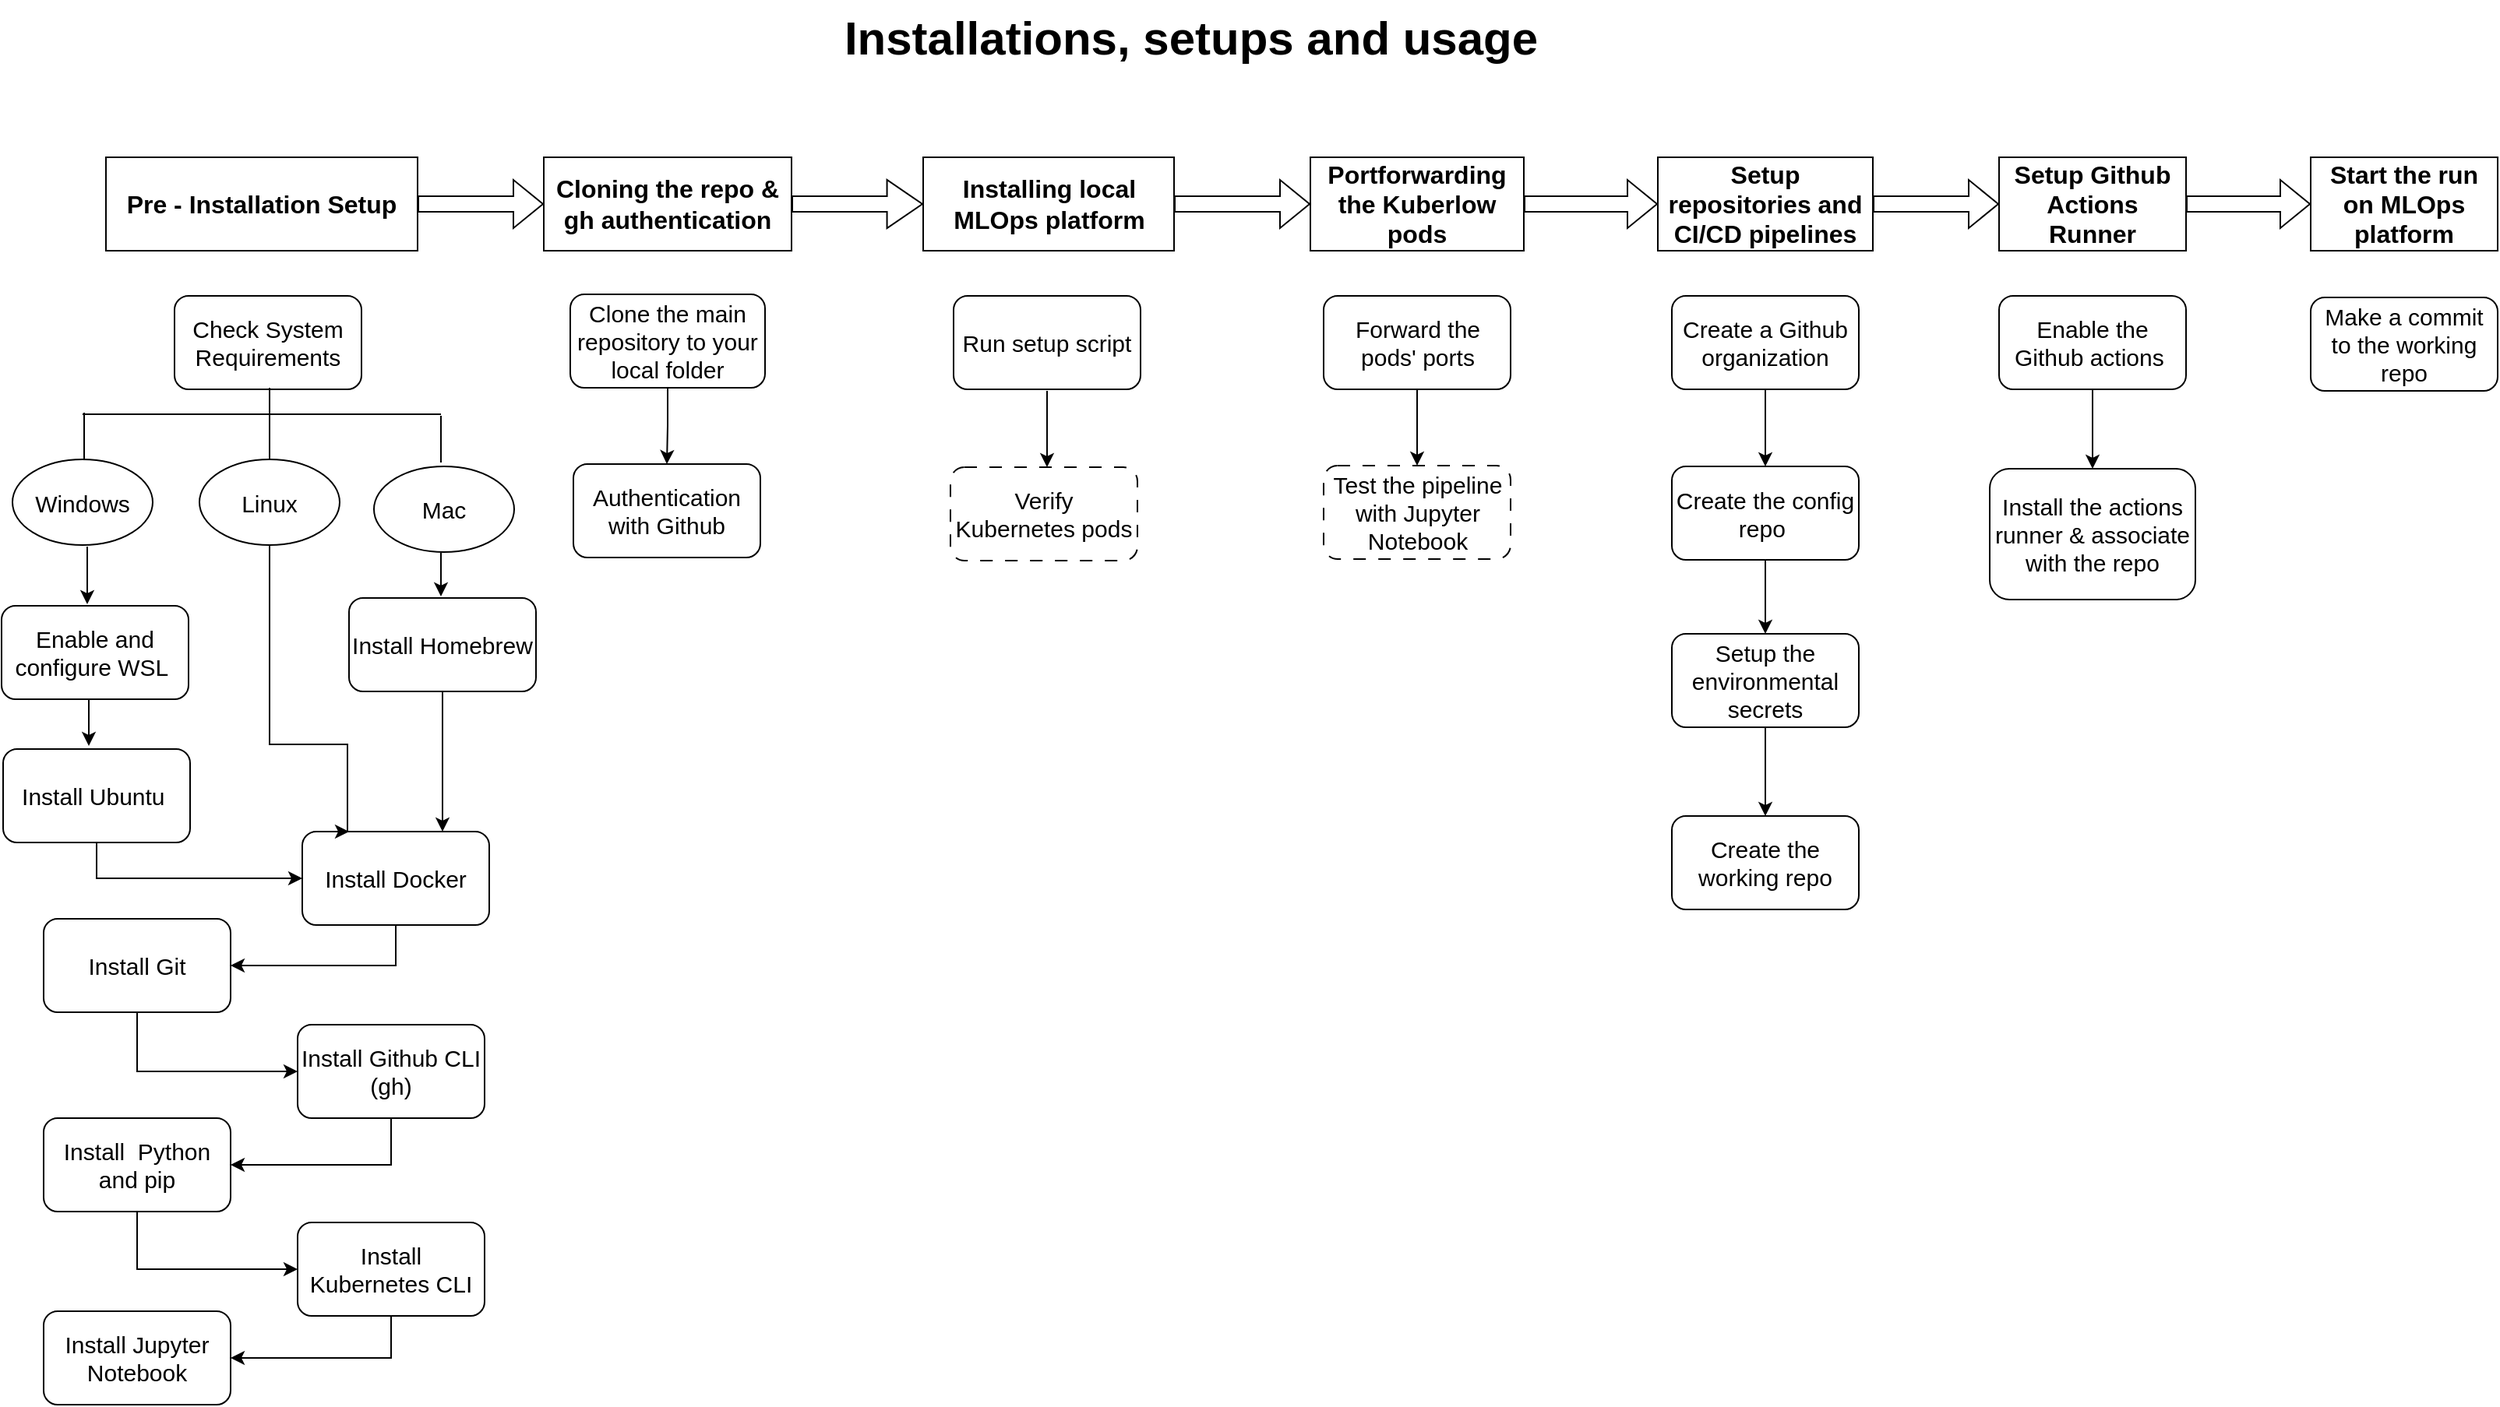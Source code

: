 <mxfile version="24.7.8">
  <diagram id="6a731a19-8d31-9384-78a2-239565b7b9f0" name="Page-1">
    <mxGraphModel dx="1050" dy="629" grid="0" gridSize="10" guides="1" tooltips="1" connect="1" arrows="1" fold="1" page="1" pageScale="1" pageWidth="1654" pageHeight="1169" background="none" math="0" shadow="0">
      <root>
        <mxCell id="0" />
        <mxCell id="1" parent="0" />
        <mxCell id="pV_ENtJMJlO4xu-01SIK-55" value="&lt;font&gt;Check System Requirements&lt;/font&gt;" style="rounded=1;whiteSpace=wrap;html=1;fontSize=15;" parent="1" vertex="1">
          <mxGeometry x="137" y="236" width="120" height="60" as="geometry" />
        </mxCell>
        <mxCell id="pV_ENtJMJlO4xu-01SIK-56" value="&lt;span data-teams=&quot;true&quot;&gt;&lt;b&gt;&lt;font style=&quot;font-size: 30px;&quot;&gt;Installations, setups and usage&lt;/font&gt;&lt;/b&gt;&lt;/span&gt;" style="text;html=1;align=center;verticalAlign=middle;resizable=0;points=[];autosize=1;strokeColor=none;fillColor=none;" parent="1" vertex="1">
          <mxGeometry x="557" y="46" width="463" height="48" as="geometry" />
        </mxCell>
        <mxCell id="k2T-g_htHbja577PyHqE-17" style="edgeStyle=orthogonalEdgeStyle;rounded=0;orthogonalLoop=1;jettySize=auto;html=1;exitX=0.5;exitY=1;exitDx=0;exitDy=0;" parent="1" edge="1">
          <mxGeometry relative="1" as="geometry">
            <mxPoint x="82" y="488" as="sourcePoint" />
            <mxPoint x="82" y="525" as="targetPoint" />
          </mxGeometry>
        </mxCell>
        <mxCell id="pV_ENtJMJlO4xu-01SIK-57" value="&lt;font&gt;Enable and configure WSL&amp;nbsp;&lt;/font&gt;" style="rounded=1;whiteSpace=wrap;html=1;fontSize=15;" parent="1" vertex="1">
          <mxGeometry x="26" y="435" width="120" height="60" as="geometry" />
        </mxCell>
        <mxCell id="k2T-g_htHbja577PyHqE-21" style="edgeStyle=orthogonalEdgeStyle;rounded=0;orthogonalLoop=1;jettySize=auto;html=1;exitX=0.5;exitY=1;exitDx=0;exitDy=0;entryX=0;entryY=0.5;entryDx=0;entryDy=0;" parent="1" source="pV_ENtJMJlO4xu-01SIK-58" target="pV_ENtJMJlO4xu-01SIK-59" edge="1">
          <mxGeometry relative="1" as="geometry" />
        </mxCell>
        <mxCell id="pV_ENtJMJlO4xu-01SIK-58" value="Install Ubuntu&amp;nbsp;" style="rounded=1;whiteSpace=wrap;html=1;fontSize=15;" parent="1" vertex="1">
          <mxGeometry x="27" y="527" width="120" height="60" as="geometry" />
        </mxCell>
        <mxCell id="pV_ENtJMJlO4xu-01SIK-112" style="edgeStyle=orthogonalEdgeStyle;rounded=0;orthogonalLoop=1;jettySize=auto;html=1;exitX=0.5;exitY=1;exitDx=0;exitDy=0;fontSize=15;" parent="1" source="pV_ENtJMJlO4xu-01SIK-59" target="pV_ENtJMJlO4xu-01SIK-60" edge="1">
          <mxGeometry relative="1" as="geometry" />
        </mxCell>
        <mxCell id="pV_ENtJMJlO4xu-01SIK-59" value="Install Docker" style="rounded=1;whiteSpace=wrap;html=1;fontSize=15;" parent="1" vertex="1">
          <mxGeometry x="219" y="580" width="120" height="60" as="geometry" />
        </mxCell>
        <mxCell id="pV_ENtJMJlO4xu-01SIK-113" style="edgeStyle=orthogonalEdgeStyle;rounded=0;orthogonalLoop=1;jettySize=auto;html=1;exitX=0.5;exitY=1;exitDx=0;exitDy=0;entryX=0;entryY=0.5;entryDx=0;entryDy=0;fontSize=15;" parent="1" source="pV_ENtJMJlO4xu-01SIK-60" target="pV_ENtJMJlO4xu-01SIK-61" edge="1">
          <mxGeometry relative="1" as="geometry" />
        </mxCell>
        <mxCell id="pV_ENtJMJlO4xu-01SIK-60" value="Install Git" style="rounded=1;whiteSpace=wrap;html=1;fontSize=15;" parent="1" vertex="1">
          <mxGeometry x="53" y="636" width="120" height="60" as="geometry" />
        </mxCell>
        <mxCell id="pV_ENtJMJlO4xu-01SIK-114" style="edgeStyle=orthogonalEdgeStyle;rounded=0;orthogonalLoop=1;jettySize=auto;html=1;exitX=0.5;exitY=1;exitDx=0;exitDy=0;entryX=1;entryY=0.5;entryDx=0;entryDy=0;fontSize=15;" parent="1" source="pV_ENtJMJlO4xu-01SIK-61" target="pV_ENtJMJlO4xu-01SIK-62" edge="1">
          <mxGeometry relative="1" as="geometry" />
        </mxCell>
        <mxCell id="pV_ENtJMJlO4xu-01SIK-61" value="Install Github CLI (gh)" style="rounded=1;whiteSpace=wrap;html=1;fontSize=15;" parent="1" vertex="1">
          <mxGeometry x="216" y="704" width="120" height="60" as="geometry" />
        </mxCell>
        <mxCell id="pV_ENtJMJlO4xu-01SIK-115" style="edgeStyle=orthogonalEdgeStyle;rounded=0;orthogonalLoop=1;jettySize=auto;html=1;exitX=0.5;exitY=1;exitDx=0;exitDy=0;entryX=0;entryY=0.5;entryDx=0;entryDy=0;fontSize=15;" parent="1" source="pV_ENtJMJlO4xu-01SIK-62" target="pV_ENtJMJlO4xu-01SIK-63" edge="1">
          <mxGeometry relative="1" as="geometry" />
        </mxCell>
        <mxCell id="pV_ENtJMJlO4xu-01SIK-62" value="Install&amp;nbsp; Python and pip" style="rounded=1;whiteSpace=wrap;html=1;fontSize=15;" parent="1" vertex="1">
          <mxGeometry x="53" y="764" width="120" height="60" as="geometry" />
        </mxCell>
        <mxCell id="9jLViu0mf0XPeVJ8ESHT-2" style="edgeStyle=orthogonalEdgeStyle;rounded=0;orthogonalLoop=1;jettySize=auto;html=1;exitX=0.5;exitY=1;exitDx=0;exitDy=0;entryX=1;entryY=0.5;entryDx=0;entryDy=0;" parent="1" source="pV_ENtJMJlO4xu-01SIK-63" target="pV_ENtJMJlO4xu-01SIK-65" edge="1">
          <mxGeometry relative="1" as="geometry" />
        </mxCell>
        <mxCell id="pV_ENtJMJlO4xu-01SIK-63" value="Install Kubernetes CLI" style="rounded=1;whiteSpace=wrap;html=1;fontSize=15;" parent="1" vertex="1">
          <mxGeometry x="216" y="831" width="120" height="60" as="geometry" />
        </mxCell>
        <mxCell id="pV_ENtJMJlO4xu-01SIK-65" value="Install Jupyter Notebook" style="rounded=1;whiteSpace=wrap;html=1;fontSize=15;" parent="1" vertex="1">
          <mxGeometry x="53" y="888" width="120" height="60" as="geometry" />
        </mxCell>
        <mxCell id="pV_ENtJMJlO4xu-01SIK-67" value="&lt;font&gt;&lt;b&gt;Pre - Installation Setup&lt;/b&gt;&lt;/font&gt;" style="rounded=0;whiteSpace=wrap;html=1;rotation=0;fontSize=16;" parent="1" vertex="1">
          <mxGeometry x="93" y="147" width="200" height="60" as="geometry" />
        </mxCell>
        <mxCell id="pV_ENtJMJlO4xu-01SIK-118" style="edgeStyle=orthogonalEdgeStyle;rounded=0;orthogonalLoop=1;jettySize=auto;html=1;exitX=0.5;exitY=1;exitDx=0;exitDy=0;entryX=0.5;entryY=0;entryDx=0;entryDy=0;fontSize=15;" parent="1" source="pV_ENtJMJlO4xu-01SIK-68" target="pV_ENtJMJlO4xu-01SIK-69" edge="1">
          <mxGeometry relative="1" as="geometry" />
        </mxCell>
        <mxCell id="pV_ENtJMJlO4xu-01SIK-68" value="Clone the main repository to your local folder" style="rounded=1;whiteSpace=wrap;html=1;fontSize=15;" parent="1" vertex="1">
          <mxGeometry x="391" y="235" width="125" height="60" as="geometry" />
        </mxCell>
        <mxCell id="pV_ENtJMJlO4xu-01SIK-69" value="Authentication with Github" style="rounded=1;whiteSpace=wrap;html=1;fontSize=15;" parent="1" vertex="1">
          <mxGeometry x="393" y="344" width="120" height="60" as="geometry" />
        </mxCell>
        <mxCell id="pV_ENtJMJlO4xu-01SIK-71" value="Run setup script" style="rounded=1;whiteSpace=wrap;html=1;fontSize=15;" parent="1" vertex="1">
          <mxGeometry x="637" y="236" width="120" height="60" as="geometry" />
        </mxCell>
        <mxCell id="pV_ENtJMJlO4xu-01SIK-72" value="Verify Kubernetes pods" style="rounded=1;whiteSpace=wrap;html=1;fontSize=15;dashed=1;dashPattern=8 8;" parent="1" vertex="1">
          <mxGeometry x="635" y="346" width="120" height="60" as="geometry" />
        </mxCell>
        <mxCell id="pV_ENtJMJlO4xu-01SIK-125" style="edgeStyle=orthogonalEdgeStyle;rounded=0;orthogonalLoop=1;jettySize=auto;html=1;exitX=0.5;exitY=1;exitDx=0;exitDy=0;entryX=0.5;entryY=0;entryDx=0;entryDy=0;fontSize=15;" parent="1" source="pV_ENtJMJlO4xu-01SIK-73" target="pV_ENtJMJlO4xu-01SIK-74" edge="1">
          <mxGeometry relative="1" as="geometry">
            <mxPoint x="934" y="341" as="targetPoint" />
          </mxGeometry>
        </mxCell>
        <mxCell id="pV_ENtJMJlO4xu-01SIK-73" value="Forward the pods&#39;&amp;nbsp;&lt;span style=&quot;background-color: initial;&quot;&gt;ports&lt;/span&gt;" style="rounded=1;whiteSpace=wrap;html=1;fontSize=15;" parent="1" vertex="1">
          <mxGeometry x="874.5" y="236" width="120" height="60" as="geometry" />
        </mxCell>
        <mxCell id="pV_ENtJMJlO4xu-01SIK-74" value="Test the pipeline with Jupyter Notebook" style="rounded=1;whiteSpace=wrap;html=1;fontSize=15;dashed=1;dashPattern=8 8;" parent="1" vertex="1">
          <mxGeometry x="874.5" y="345" width="120" height="60" as="geometry" />
        </mxCell>
        <mxCell id="pV_ENtJMJlO4xu-01SIK-78" value="&lt;font&gt;&lt;b&gt;Installing local MLOps platform&lt;/b&gt;&lt;/font&gt;" style="rounded=0;whiteSpace=wrap;html=1;rotation=0;fontSize=16;" parent="1" vertex="1">
          <mxGeometry x="617.5" y="147" width="161" height="60" as="geometry" />
        </mxCell>
        <mxCell id="pV_ENtJMJlO4xu-01SIK-80" value="&lt;b&gt;&lt;font&gt;Portforwarding the Kuberlow pods&lt;/font&gt;&lt;/b&gt;" style="rounded=0;whiteSpace=wrap;html=1;rotation=0;fontSize=16;" parent="1" vertex="1">
          <mxGeometry x="866" y="147" width="137" height="60" as="geometry" />
        </mxCell>
        <mxCell id="pV_ENtJMJlO4xu-01SIK-84" style="edgeStyle=orthogonalEdgeStyle;rounded=0;orthogonalLoop=1;jettySize=auto;html=1;exitX=0.5;exitY=1;exitDx=0;exitDy=0;fontSize=15;" parent="1" edge="1">
          <mxGeometry relative="1" as="geometry">
            <mxPoint x="118" y="580.0" as="sourcePoint" />
            <mxPoint x="118" y="580.0" as="targetPoint" />
          </mxGeometry>
        </mxCell>
        <mxCell id="pV_ENtJMJlO4xu-01SIK-85" value="&lt;font&gt;&lt;b&gt;Cloning the repo &amp;amp; gh authentication&lt;/b&gt;&lt;/font&gt;" style="rounded=0;whiteSpace=wrap;html=1;fontSize=16;" parent="1" vertex="1">
          <mxGeometry x="374" y="147" width="159" height="60" as="geometry" />
        </mxCell>
        <mxCell id="pV_ENtJMJlO4xu-01SIK-87" value="&lt;font&gt;Setup repositories and CI/CD pipelines&lt;/font&gt;" style="rounded=0;whiteSpace=wrap;html=1;fontStyle=1;fontSize=16;" parent="1" vertex="1">
          <mxGeometry x="1089" y="147" width="138" height="60" as="geometry" />
        </mxCell>
        <mxCell id="pV_ENtJMJlO4xu-01SIK-88" value="&lt;font&gt;Start the run on MLOps platform&lt;/font&gt;" style="rounded=0;whiteSpace=wrap;html=1;fontStyle=1;fontSize=16;" parent="1" vertex="1">
          <mxGeometry x="1508" y="147" width="120" height="60" as="geometry" />
        </mxCell>
        <mxCell id="pV_ENtJMJlO4xu-01SIK-89" value="&lt;font&gt;Setup Github Actions Runner&lt;/font&gt;" style="rounded=0;whiteSpace=wrap;html=1;fontStyle=1;fontSize=16;" parent="1" vertex="1">
          <mxGeometry x="1308" y="147" width="120" height="60" as="geometry" />
        </mxCell>
        <mxCell id="pV_ENtJMJlO4xu-01SIK-96" value="" style="shape=flexArrow;endArrow=classic;html=1;rounded=0;fontSize=16;" parent="1" source="pV_ENtJMJlO4xu-01SIK-67" target="pV_ENtJMJlO4xu-01SIK-85" edge="1">
          <mxGeometry width="50" height="50" relative="1" as="geometry">
            <mxPoint x="318" y="200" as="sourcePoint" />
            <mxPoint x="368" y="150" as="targetPoint" />
          </mxGeometry>
        </mxCell>
        <mxCell id="pV_ENtJMJlO4xu-01SIK-97" value="" style="shape=flexArrow;endArrow=classic;html=1;rounded=0;fontSize=16;width=10;endSize=7.24;" parent="1" source="pV_ENtJMJlO4xu-01SIK-85" target="pV_ENtJMJlO4xu-01SIK-78" edge="1">
          <mxGeometry width="50" height="50" relative="1" as="geometry">
            <mxPoint x="530" y="180" as="sourcePoint" />
            <mxPoint x="618" y="180" as="targetPoint" />
          </mxGeometry>
        </mxCell>
        <mxCell id="pV_ENtJMJlO4xu-01SIK-100" value="" style="shape=flexArrow;endArrow=classic;html=1;rounded=0;fontSize=16;" parent="1" source="pV_ENtJMJlO4xu-01SIK-78" target="pV_ENtJMJlO4xu-01SIK-80" edge="1">
          <mxGeometry width="50" height="50" relative="1" as="geometry">
            <mxPoint x="774" y="180" as="sourcePoint" />
            <mxPoint x="864" y="180" as="targetPoint" />
          </mxGeometry>
        </mxCell>
        <mxCell id="pV_ENtJMJlO4xu-01SIK-101" value="" style="shape=flexArrow;endArrow=classic;html=1;rounded=0;fontSize=16;" parent="1" source="pV_ENtJMJlO4xu-01SIK-80" target="pV_ENtJMJlO4xu-01SIK-87" edge="1">
          <mxGeometry width="50" height="50" relative="1" as="geometry">
            <mxPoint x="1002" y="180" as="sourcePoint" />
            <mxPoint x="1087" y="182" as="targetPoint" />
          </mxGeometry>
        </mxCell>
        <mxCell id="pV_ENtJMJlO4xu-01SIK-102" value="" style="shape=flexArrow;endArrow=classic;html=1;rounded=0;fontStyle=1;fontSize=16;" parent="1" source="pV_ENtJMJlO4xu-01SIK-87" target="pV_ENtJMJlO4xu-01SIK-89" edge="1">
          <mxGeometry width="50" height="50" relative="1" as="geometry">
            <mxPoint x="1228" y="182" as="sourcePoint" />
            <mxPoint x="1309" y="182" as="targetPoint" />
          </mxGeometry>
        </mxCell>
        <mxCell id="pV_ENtJMJlO4xu-01SIK-103" value="" style="shape=flexArrow;endArrow=classic;html=1;rounded=0;fontStyle=1;fontSize=16;" parent="1" source="pV_ENtJMJlO4xu-01SIK-89" target="pV_ENtJMJlO4xu-01SIK-88" edge="1">
          <mxGeometry width="50" height="50" relative="1" as="geometry">
            <mxPoint x="1428" y="182" as="sourcePoint" />
            <mxPoint x="1507" y="181" as="targetPoint" />
          </mxGeometry>
        </mxCell>
        <mxCell id="k2T-g_htHbja577PyHqE-25" style="edgeStyle=orthogonalEdgeStyle;rounded=0;orthogonalLoop=1;jettySize=auto;html=1;exitX=0.5;exitY=1;exitDx=0;exitDy=0;entryX=0.75;entryY=0;entryDx=0;entryDy=0;" parent="1" source="k2T-g_htHbja577PyHqE-1" target="pV_ENtJMJlO4xu-01SIK-59" edge="1">
          <mxGeometry relative="1" as="geometry" />
        </mxCell>
        <mxCell id="k2T-g_htHbja577PyHqE-1" value="&lt;font style=&quot;font-size: 15px;&quot;&gt;Install Homebrew&lt;/font&gt;" style="rounded=1;whiteSpace=wrap;html=1;" parent="1" vertex="1">
          <mxGeometry x="249" y="430" width="120" height="60" as="geometry" />
        </mxCell>
        <mxCell id="k2T-g_htHbja577PyHqE-3" value="" style="endArrow=none;html=1;rounded=0;" parent="1" edge="1">
          <mxGeometry width="50" height="50" relative="1" as="geometry">
            <mxPoint x="79" y="341" as="sourcePoint" />
            <mxPoint x="79" y="311" as="targetPoint" />
          </mxGeometry>
        </mxCell>
        <mxCell id="k2T-g_htHbja577PyHqE-4" value="&lt;font style=&quot;font-size: 15px;&quot;&gt;Windows&lt;/font&gt;" style="ellipse;whiteSpace=wrap;html=1;" parent="1" vertex="1">
          <mxGeometry x="33" y="341" width="90" height="55" as="geometry" />
        </mxCell>
        <mxCell id="k2T-g_htHbja577PyHqE-5" value="" style="endArrow=none;html=1;rounded=0;" parent="1" edge="1">
          <mxGeometry width="50" height="50" relative="1" as="geometry">
            <mxPoint x="198" y="343" as="sourcePoint" />
            <mxPoint x="198" y="313" as="targetPoint" />
          </mxGeometry>
        </mxCell>
        <mxCell id="k2T-g_htHbja577PyHqE-6" value="" style="endArrow=none;html=1;rounded=0;" parent="1" edge="1">
          <mxGeometry width="50" height="50" relative="1" as="geometry">
            <mxPoint x="308" y="343" as="sourcePoint" />
            <mxPoint x="308" y="313" as="targetPoint" />
          </mxGeometry>
        </mxCell>
        <mxCell id="k2T-g_htHbja577PyHqE-7" value="&lt;span style=&quot;font-size: 15px;&quot;&gt;Linux&lt;/span&gt;" style="ellipse;whiteSpace=wrap;html=1;" parent="1" vertex="1">
          <mxGeometry x="153" y="341" width="90" height="55" as="geometry" />
        </mxCell>
        <mxCell id="k2T-g_htHbja577PyHqE-8" value="&lt;font style=&quot;font-size: 15px;&quot;&gt;Mac&lt;/font&gt;" style="ellipse;whiteSpace=wrap;html=1;" parent="1" vertex="1">
          <mxGeometry x="265" y="345.5" width="90" height="55" as="geometry" />
        </mxCell>
        <mxCell id="k2T-g_htHbja577PyHqE-9" value="" style="endArrow=none;html=1;rounded=0;" parent="1" edge="1">
          <mxGeometry width="50" height="50" relative="1" as="geometry">
            <mxPoint x="78" y="312" as="sourcePoint" />
            <mxPoint x="308" y="312" as="targetPoint" />
          </mxGeometry>
        </mxCell>
        <mxCell id="k2T-g_htHbja577PyHqE-10" value="" style="endArrow=none;html=1;rounded=0;" parent="1" edge="1">
          <mxGeometry width="50" height="50" relative="1" as="geometry">
            <mxPoint x="198" y="325" as="sourcePoint" />
            <mxPoint x="198" y="295" as="targetPoint" />
          </mxGeometry>
        </mxCell>
        <mxCell id="k2T-g_htHbja577PyHqE-16" style="edgeStyle=orthogonalEdgeStyle;rounded=0;orthogonalLoop=1;jettySize=auto;html=1;exitX=0.5;exitY=1;exitDx=0;exitDy=0;entryX=0.411;entryY=-0.06;entryDx=0;entryDy=0;entryPerimeter=0;" parent="1" edge="1">
          <mxGeometry relative="1" as="geometry">
            <mxPoint x="308" y="401" as="sourcePoint" />
            <mxPoint x="308" y="429" as="targetPoint" />
          </mxGeometry>
        </mxCell>
        <mxCell id="k2T-g_htHbja577PyHqE-20" style="edgeStyle=orthogonalEdgeStyle;rounded=0;orthogonalLoop=1;jettySize=auto;html=1;exitX=0.5;exitY=1;exitDx=0;exitDy=0;" parent="1" edge="1">
          <mxGeometry relative="1" as="geometry">
            <mxPoint x="81" y="397" as="sourcePoint" />
            <mxPoint x="81" y="434" as="targetPoint" />
          </mxGeometry>
        </mxCell>
        <mxCell id="k2T-g_htHbja577PyHqE-26" style="edgeStyle=orthogonalEdgeStyle;rounded=0;orthogonalLoop=1;jettySize=auto;html=1;exitX=0.5;exitY=1;exitDx=0;exitDy=0;entryX=0.25;entryY=0;entryDx=0;entryDy=0;" parent="1" source="k2T-g_htHbja577PyHqE-7" target="pV_ENtJMJlO4xu-01SIK-59" edge="1">
          <mxGeometry relative="1" as="geometry">
            <mxPoint x="228" y="580" as="targetPoint" />
            <Array as="points">
              <mxPoint x="198" y="524" />
              <mxPoint x="248" y="524" />
            </Array>
          </mxGeometry>
        </mxCell>
        <mxCell id="9jLViu0mf0XPeVJ8ESHT-1" style="edgeStyle=orthogonalEdgeStyle;rounded=0;orthogonalLoop=1;jettySize=auto;html=1;exitX=0.5;exitY=1;exitDx=0;exitDy=0;entryX=0.5;entryY=0;entryDx=0;entryDy=0;fontSize=15;" parent="1" edge="1">
          <mxGeometry relative="1" as="geometry">
            <mxPoint x="697" y="346" as="targetPoint" />
            <mxPoint x="697" y="297" as="sourcePoint" />
          </mxGeometry>
        </mxCell>
        <mxCell id="9jLViu0mf0XPeVJ8ESHT-11" style="edgeStyle=orthogonalEdgeStyle;rounded=0;orthogonalLoop=1;jettySize=auto;html=1;exitX=0.5;exitY=1;exitDx=0;exitDy=0;" parent="1" source="9jLViu0mf0XPeVJ8ESHT-3" target="9jLViu0mf0XPeVJ8ESHT-4" edge="1">
          <mxGeometry relative="1" as="geometry">
            <mxPoint x="1157.429" y="450" as="targetPoint" />
          </mxGeometry>
        </mxCell>
        <mxCell id="9jLViu0mf0XPeVJ8ESHT-3" value="&lt;font style=&quot;font-size: 15px;&quot;&gt;Create the config repo&amp;nbsp;&lt;/font&gt;" style="rounded=1;whiteSpace=wrap;html=1;" parent="1" vertex="1">
          <mxGeometry x="1098" y="345.5" width="120" height="60" as="geometry" />
        </mxCell>
        <mxCell id="9jLViu0mf0XPeVJ8ESHT-13" style="edgeStyle=orthogonalEdgeStyle;rounded=0;orthogonalLoop=1;jettySize=auto;html=1;exitX=0.5;exitY=1;exitDx=0;exitDy=0;entryX=0.5;entryY=0;entryDx=0;entryDy=0;" parent="1" source="9jLViu0mf0XPeVJ8ESHT-4" target="9jLViu0mf0XPeVJ8ESHT-6" edge="1">
          <mxGeometry relative="1" as="geometry" />
        </mxCell>
        <mxCell id="9jLViu0mf0XPeVJ8ESHT-4" value="&lt;font style=&quot;font-size: 15px;&quot;&gt;Setup the environmental secrets&lt;/font&gt;" style="rounded=1;whiteSpace=wrap;html=1;" parent="1" vertex="1">
          <mxGeometry x="1098" y="453" width="120" height="60" as="geometry" />
        </mxCell>
        <mxCell id="9jLViu0mf0XPeVJ8ESHT-10" style="edgeStyle=orthogonalEdgeStyle;rounded=0;orthogonalLoop=1;jettySize=auto;html=1;exitX=0.5;exitY=1;exitDx=0;exitDy=0;entryX=0.5;entryY=0;entryDx=0;entryDy=0;" parent="1" source="9jLViu0mf0XPeVJ8ESHT-5" target="9jLViu0mf0XPeVJ8ESHT-3" edge="1">
          <mxGeometry relative="1" as="geometry" />
        </mxCell>
        <mxCell id="9jLViu0mf0XPeVJ8ESHT-5" value="&lt;font style=&quot;font-size: 15px;&quot;&gt;Create a Github organization&lt;/font&gt;" style="rounded=1;whiteSpace=wrap;html=1;" parent="1" vertex="1">
          <mxGeometry x="1098" y="236" width="120" height="60" as="geometry" />
        </mxCell>
        <mxCell id="9jLViu0mf0XPeVJ8ESHT-6" value="&lt;font style=&quot;font-size: 15px;&quot;&gt;Create the working repo&lt;/font&gt;" style="rounded=1;whiteSpace=wrap;html=1;" parent="1" vertex="1">
          <mxGeometry x="1098" y="570" width="120" height="60" as="geometry" />
        </mxCell>
        <mxCell id="9jLViu0mf0XPeVJ8ESHT-14" style="edgeStyle=orthogonalEdgeStyle;rounded=0;orthogonalLoop=1;jettySize=auto;html=1;exitX=0.5;exitY=1;exitDx=0;exitDy=0;entryX=0.5;entryY=0;entryDx=0;entryDy=0;" parent="1" source="9jLViu0mf0XPeVJ8ESHT-7" target="9jLViu0mf0XPeVJ8ESHT-8" edge="1">
          <mxGeometry relative="1" as="geometry" />
        </mxCell>
        <mxCell id="9jLViu0mf0XPeVJ8ESHT-7" value="&lt;font style=&quot;font-size: 15px;&quot;&gt;Enable the Github actions&amp;nbsp;&lt;/font&gt;" style="rounded=1;whiteSpace=wrap;html=1;" parent="1" vertex="1">
          <mxGeometry x="1308" y="236" width="120" height="60" as="geometry" />
        </mxCell>
        <mxCell id="9jLViu0mf0XPeVJ8ESHT-8" value="&lt;font style=&quot;font-size: 15px;&quot;&gt;Install the actions runner &amp;amp; associate with the repo&lt;/font&gt;" style="rounded=1;whiteSpace=wrap;html=1;" parent="1" vertex="1">
          <mxGeometry x="1302" y="347" width="132" height="84" as="geometry" />
        </mxCell>
        <mxCell id="9jLViu0mf0XPeVJ8ESHT-9" value="&lt;font style=&quot;font-size: 15px;&quot;&gt;Make a commit to the working repo&lt;/font&gt;" style="rounded=1;whiteSpace=wrap;html=1;" parent="1" vertex="1">
          <mxGeometry x="1508" y="237" width="120" height="60" as="geometry" />
        </mxCell>
      </root>
    </mxGraphModel>
  </diagram>
</mxfile>
